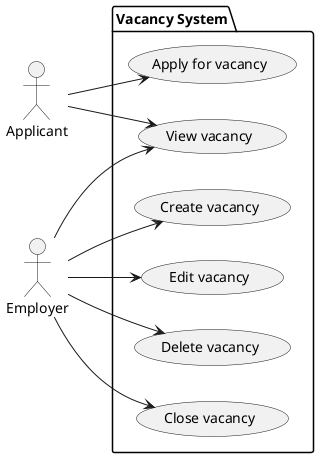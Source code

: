 @startuml
left to right direction

actor Applicant as a
actor Employer  as e

package "Vacancy System" {
  usecase "Create vacancy"      as cv
  usecase "Edit vacancy"        as ev
  usecase "Delete vacancy"      as dv
  usecase "Close vacancy"       as clv
  usecase "View vacancy"        as vv

  usecase "Apply for vacancy"   as afv
}

e --> cv
e --> ev
e --> dv
e --> vv
e --> clv

a --> vv
a --> afv

@enduml
